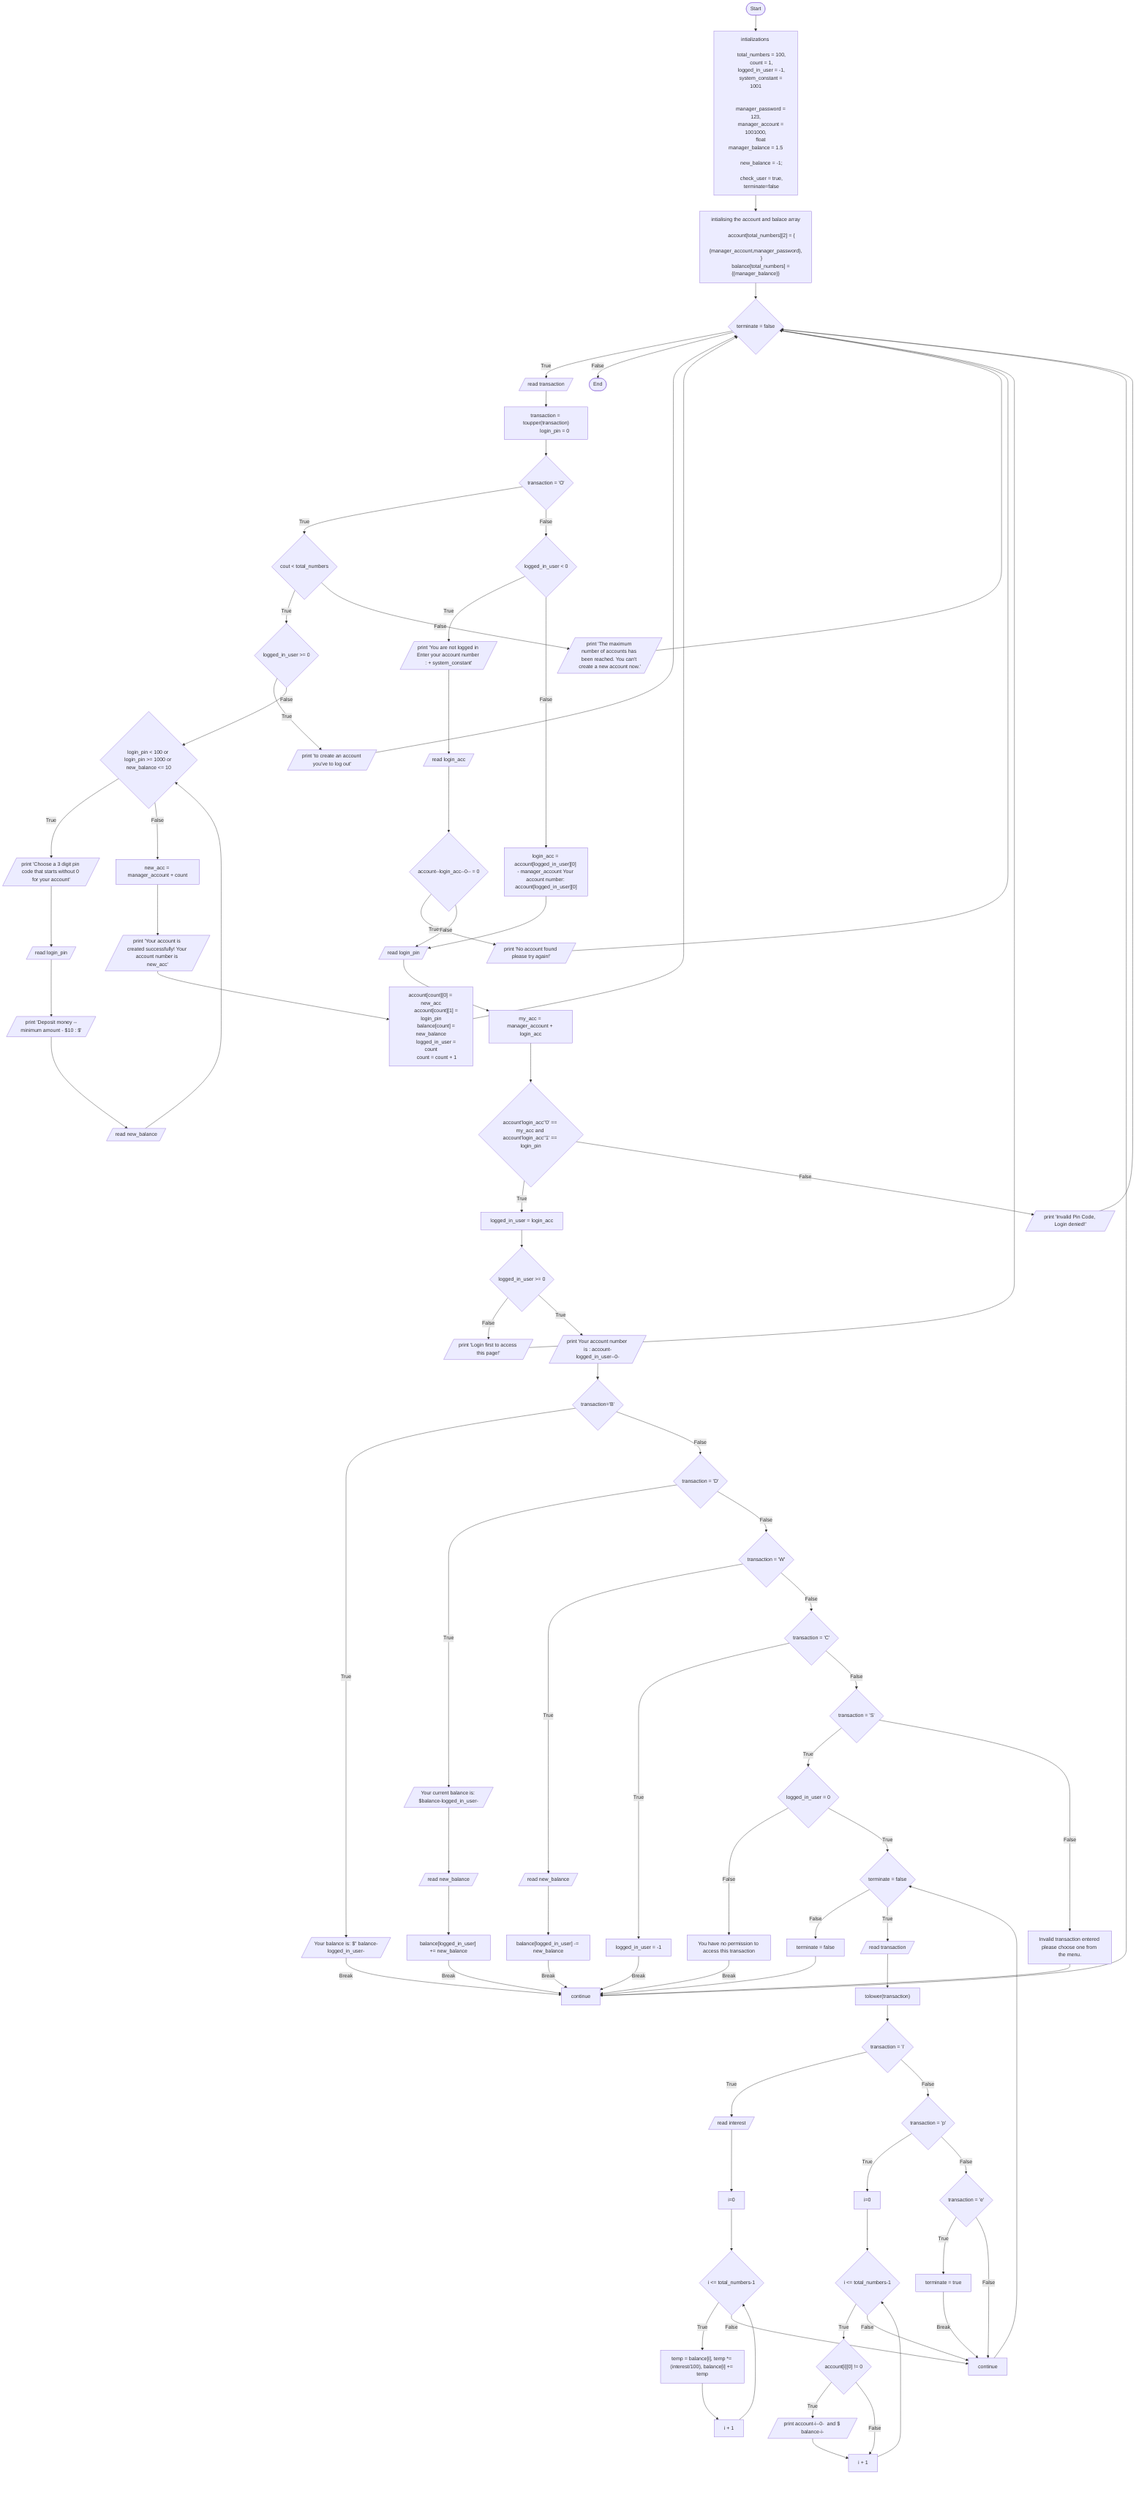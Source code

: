 flowchart TD;
        A([Start])-->B["
        intializations 

        total_numbers = 100,
        count = 1,
        logged_in_user = -1,
        system_constant = 1001


        manager_password = 123,
        manager_account = 1001000,
        float manager_balance = 1.5
        
        new_balance = -1;

        check_user = true,
        terminate=false
        
        "];


        B-->C["
        
        intialising the account and balace array

        account[total_numbers][2] = {
            {manager_account,manager_password},
        }
        balance[total_numbers] = {{manager_balance}}

        "];


        C-->D{terminate = false};

        D -->|True| E[/read transaction/];

        D -->|False| E1([End]);

        E -->F["
            transaction = toupper(transaction)
            login_pin = 0
        "];

        F --> G{transaction = 'O'};

        G --> |True| H{cout < total_numbers};

        H --> |True| I{logged_in_user >= 0};

        H --> |False| I1[/ print 'The maximum number of accounts has been reached. You can't create a new account now.' /];

        I1 --> D;

        I --> |True| J[/print 'to create an account you've to log out'/];

        J --> D;

        I --> |False| J1{login_pin < 100 or login_pin >= 1000 or new_balance <= 10};

        J1 --> |True| J2[/print 'Choose a 3 digit pin code that starts without 0 for your account' /];

        J1 --> |False| K["new_acc = manager_account + count"];
        
        K --> L[/print 'Your account is created successfully! Your account number is new_acc'/];

        L --> L1["
        account[count][0] = new_acc
        account[count][1] = login_pin
        balance[count] = new_balance
        logged_in_user = count
        count = count + 1
        "];

        L1 --> D;

        J2 --> J3[/read login_pin/];

        J3 --> J4[/print 'Deposit money --minimum amount - $10 : $' /];

        J4 --> J5[/read new_balance/];

        J5 --> J1;

        G --> |False| M{logged_in_user < 0};


        M --> |True| N[/print 'You are not logged in Enter your account number : + system_constant'/]

        N --> O[/read login_acc/]

        O --> P{account--login_acc--0-- = 0}

        P --> |True| P1[/print 'No account found please try again!'/]

        P1 --> D

        M --> |False| N1["login_acc = account[logged_in_user][0] - manager_account Your account number: account[logged_in_user][0]"]

        N1 --> N2[/read login_pin/]

        P --> |False| N2

        N2 --> N4["my_acc = manager_account + login_acc"]

        N4 --> Q{account'login_acc''0' == my_acc and account'login_acc''1' == login_pin}

        Q --> |True| Q1["logged_in_user = login_acc"]

        Q --> |False| Q2[/print 'Invalid Pin Code, Login denied!'/]

        Q2 --> D

        Q1 --> R{logged_in_user >= 0}

        R --> |False| R1[/print 'Login first to access this page!'/]

        R1 --> D

        R  -->|True| R5[/print Your account number is : account-logged_in_user--0-/]
        
        R5 --> S{transaction='B'}

        S --> |True| T[/Your balance is: $" balance-logged_in_user-/]

        T --> |Break| T1

        S --> |False| S1{transaction = 'D'}

        S1 --> |True| T2[/ Your current balance is: $balance-logged_in_user-/]

        T2 --> T3[/read new_balance/]

        T3 --> T4["balance[logged_in_user] += new_balance"]

        T4 --> |Break| T1

        S1 --> |False| S2{transaction = 'W'}

        S2 --> |True| T5[/read new_balance/]

        T5 --> T6["balance[logged_in_user] -= new_balance"]

        T6 --> |Break| T1

        S2 --> |False| S3{transaction = 'C'}

        S3 --> |True| T7[logged_in_user = -1]

        T7 --> |Break| T1

        S3 --> |False| S4{transaction = 'S'}

        S4 --> |True| U{logged_in_user = 0}

        U --> |False| U1[You have no permission to access this transaction]

        U1  --> |Break| T1

        U --> |True| U2{terminate = false}

        U2 --> |False| U3[terminate = false]

        U3 --> T1

        U2 --> |True| U4[/read transaction/]

        U4 --> V["tolower(transaction)"]

        V --> V1{transaction = 'i'}

        V1 --> |True|V5[/read interest/]

        V5 --> V6[i=0]

        V6 --> V7{i <= total_numbers-1}

        V7 --> |True|V71["temp = balance[i], temp *= (interest/100), balance[i] += temp"]

        V71 --> V72[i + 1]

        V72 --> V7

        V7 --> |False| V4[continue]


        V1 --> |False| V2{transaction = 'p'}

        V2 --> |True|V21[i=0]

        V21 --> V22{i <= total_numbers-1}

        V22 --> |True| V23{"account[i][0] != 0"}

        V23 --> |True| V24[/print account-i--0-  and $ balance-i-/]

        V24 --> V25[i + 1]

        V23 --> |False| V25

        V25 --> V22

        V22 --> |False| V4[continue]


        V2 --> |False| V3{transaction = 'e'}

        V3 --> |True| V31["terminate = true"]

        V31 --> |Break| V4

        V3 --> |False| V4

        V4 --> U2

        S4 --> |False| S5[Invalid transaction entered please choose one from the menu.]

        S5 -->T1

        T1[continue] --> D